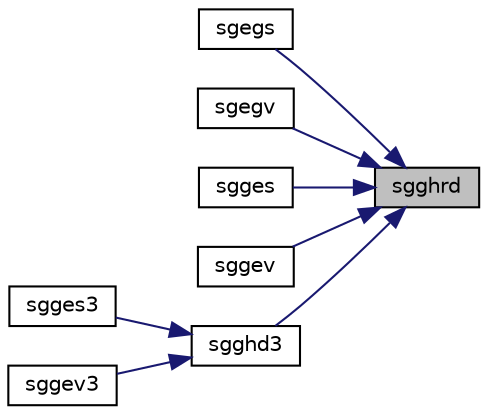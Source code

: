 digraph "sgghrd"
{
 // LATEX_PDF_SIZE
  edge [fontname="Helvetica",fontsize="10",labelfontname="Helvetica",labelfontsize="10"];
  node [fontname="Helvetica",fontsize="10",shape=record];
  rankdir="RL";
  Node1 [label="sgghrd",height=0.2,width=0.4,color="black", fillcolor="grey75", style="filled", fontcolor="black",tooltip="SGGHRD"];
  Node1 -> Node2 [dir="back",color="midnightblue",fontsize="10",style="solid",fontname="Helvetica"];
  Node2 [label="sgegs",height=0.2,width=0.4,color="black", fillcolor="white", style="filled",URL="$sgegs_8f.html#ad6edd6ac01e4a249743c45803d9b37a2",tooltip="SGEGS computes the eigenvalues, real Schur form, and, optionally, the left and/or right Schur vectors..."];
  Node1 -> Node3 [dir="back",color="midnightblue",fontsize="10",style="solid",fontname="Helvetica"];
  Node3 [label="sgegv",height=0.2,width=0.4,color="black", fillcolor="white", style="filled",URL="$sgegv_8f.html#a80fd7fa3159b96cf467a9584f6464310",tooltip="SGEGV computes the eigenvalues and, optionally, the left and/or right eigenvectors of a real matrix p..."];
  Node1 -> Node4 [dir="back",color="midnightblue",fontsize="10",style="solid",fontname="Helvetica"];
  Node4 [label="sgges",height=0.2,width=0.4,color="black", fillcolor="white", style="filled",URL="$sgges_8f.html#a6a36f16104f3f8ae8e499cc7efaa2195",tooltip="SGGES computes the eigenvalues, the Schur form, and, optionally, the matrix of Schur vectors for GE m..."];
  Node1 -> Node5 [dir="back",color="midnightblue",fontsize="10",style="solid",fontname="Helvetica"];
  Node5 [label="sggev",height=0.2,width=0.4,color="black", fillcolor="white", style="filled",URL="$sggev_8f.html#a6176eadcb5a027beb0b000fbf74f9e35",tooltip="SGGEV computes the eigenvalues and, optionally, the left and/or right eigenvectors for GE matrices"];
  Node1 -> Node6 [dir="back",color="midnightblue",fontsize="10",style="solid",fontname="Helvetica"];
  Node6 [label="sgghd3",height=0.2,width=0.4,color="black", fillcolor="white", style="filled",URL="$sgghd3_8f.html#abb6d4dac4be60e44e96df8fcd58cd3d4",tooltip="SGGHD3"];
  Node6 -> Node7 [dir="back",color="midnightblue",fontsize="10",style="solid",fontname="Helvetica"];
  Node7 [label="sgges3",height=0.2,width=0.4,color="black", fillcolor="white", style="filled",URL="$sgges3_8f.html#aa38a73620b45cbe5a9b1803351a28dbb",tooltip="SGGES3 computes the eigenvalues, the Schur form, and, optionally, the matrix of Schur vectors for GE ..."];
  Node6 -> Node8 [dir="back",color="midnightblue",fontsize="10",style="solid",fontname="Helvetica"];
  Node8 [label="sggev3",height=0.2,width=0.4,color="black", fillcolor="white", style="filled",URL="$sggev3_8f.html#a7c33384acda01bd5c62e87213eb2f2f9",tooltip="SGGEV3 computes the eigenvalues and, optionally, the left and/or right eigenvectors for GE matrices (..."];
}
